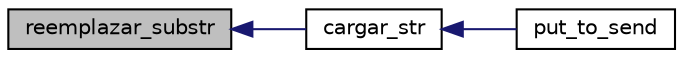 digraph "reemplazar_substr"
{
  edge [fontname="Helvetica",fontsize="10",labelfontname="Helvetica",labelfontsize="10"];
  node [fontname="Helvetica",fontsize="10",shape=record];
  rankdir="LR";
  Node1 [label="reemplazar_substr",height=0.2,width=0.4,color="black", fillcolor="grey75", style="filled", fontcolor="black"];
  Node1 -> Node2 [dir="back",color="midnightblue",fontsize="10",style="solid",fontname="Helvetica"];
  Node2 [label="cargar_str",height=0.2,width=0.4,color="black", fillcolor="white", style="filled",URL="$d9/dae/sensorlib_8h.html#afd875fc67e478d86027f8dfedb225c7c"];
  Node2 -> Node3 [dir="back",color="midnightblue",fontsize="10",style="solid",fontname="Helvetica"];
  Node3 [label="put_to_send",height=0.2,width=0.4,color="black", fillcolor="white", style="filled",URL="$d9/dae/sensorlib_8h.html#af79855fb2fe56f15a8e37e3d9452c7fb"];
}
